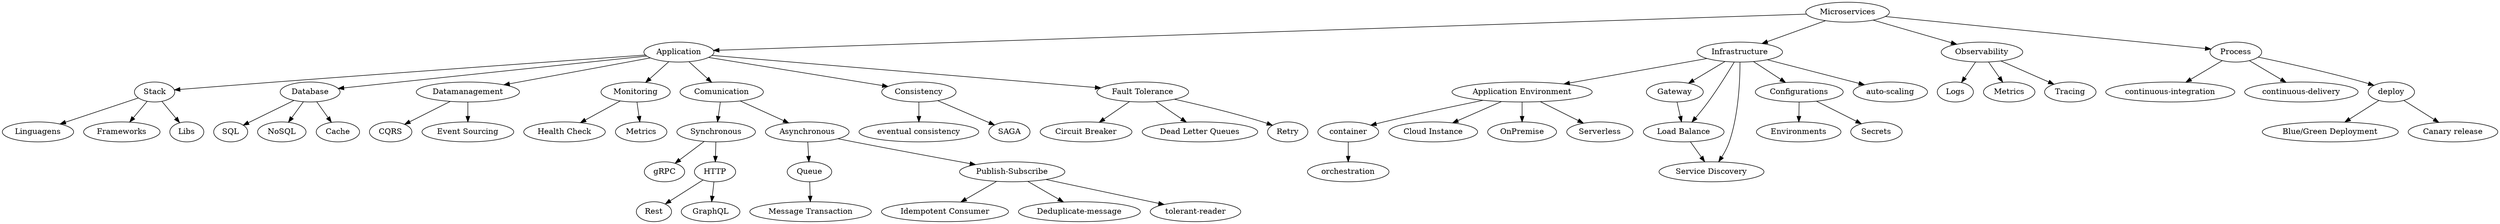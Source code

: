 // Microservices Roadmap
digraph {
	microservices [label=Microservices]
	microservices -> application
	microservices -> infrastructure
	microservices -> observability
	microservices -> process
	application [label=Application]
	application -> stack
	application -> db
	application -> "data-management"
	application -> monitoring
	application -> comunication
	application -> consistency
	stack [label=Stack]
	linguagens [label=Linguagens]
	framework [label=Frameworks]
	lib [label=Libs]
	stack -> linguagens
	stack -> framework
	stack -> lib
	db [label=Database]
	sql [label=SQL]
	nosql [label=NoSQL]
	cache [label=Cache]
	db -> sql
	db -> nosql
	db -> cache
	"data-management" [label=Datamanagement]
	cqrs [label=CQRS]
	"event-sourcing" [label="Event Sourcing"]
	"data-management" -> cqrs
	"data-management" -> "event-sourcing"
	monitoring [label=Monitoring]
	"health-check" [label="Health Check"]
	"app-metrics" [label=Metrics]
	monitoring -> "health-check"
	monitoring -> "app-metrics"
	comunication [label=Comunication]
	synchronous [label=Synchronous]
	asynchronous [label=Asynchronous]
	comunication -> synchronous
	comunication -> asynchronous
	grpc [label=gRPC]
	http [label=HTTP]
	synchronous -> http
	synchronous -> grpc
	rest [label=Rest]
	graphql [label=GraphQL]
	http -> rest
	http -> graphql
	queue [label=Queue]
	"pub-sub" [label="Publish-Subscribe"]
	asynchronous -> queue
	asynchronous -> "pub-sub"
	"queue-transaction" [label="Message Transaction"]
	queue -> "queue-transaction"
	idempotent [label="Idempotent Consumer"]
	deduplicate [label="Deduplicate-message"]
	"tolerant-reader" [label="tolerant-reader"]
	"pub-sub" -> idempotent
	"pub-sub" -> deduplicate
	"pub-sub" -> "tolerant-reader"
	application -> "fault-tolerance"
	"fault-tolerance" [label="Fault Tolerance"]
	"app-circuit-breaker" [label="Circuit Breaker"]
	dlq [label="Dead Letter Queues"]
	retry [label=Retry]
	consistency [label=Consistency]
	"eventual-consistency" [label="eventual consistency"]
	saga [label=SAGA]
	consistency -> "eventual-consistency"
	consistency -> saga
	"fault-tolerance" -> "app-circuit-breaker"
	"fault-tolerance" -> dlq
	"fault-tolerance" -> retry
	infrastructure [label=Infrastructure]
	"application-environment" [label="Application Environment"]
	gateway [label=Gateway]
	"load-balance" [label="Load Balance"]
	"service-discovery" [label="Service Discovery"]
	configuration [label=Configurations]
	infrastructure -> "application-environment"
	infrastructure -> gateway
	infrastructure -> "load-balance"
	infrastructure -> "service-discovery"
	infrastructure -> configuration
	infrastructure -> "auto-scaling"
	gateway -> "load-balance"
	"load-balance" -> "service-discovery"
	container [label=container]
	"cloud-instance" [label="Cloud Instance"]
	"on-premise" [label=OnPremise]
	serveless [label=Serverless]
	"application-environment" -> container
	"application-environment" -> "cloud-instance"
	"application-environment" -> "on-premise"
	"application-environment" -> serveless
	container -> orchestration
	environment [label=Environments]
	secrets [label=Secrets]
	configuration -> environment
	configuration -> secrets
	observability [label=Observability]
	observability -> log
	observability -> metrics
	observability -> tracing
	log [label=Logs]
	metrics [label=Metrics]
	tracing [label=Tracing]
	process [label=Process]
	process -> "continuous-integration"
	process -> "continuous-delivery"
	process -> deploy
	deploy [label=deploy]
	"blue-green-deployment" [label="Blue/Green Deployment"]
	"canary-release" [label="Canary release"]
	deploy -> "blue-green-deployment"
	deploy -> "canary-release"
}
